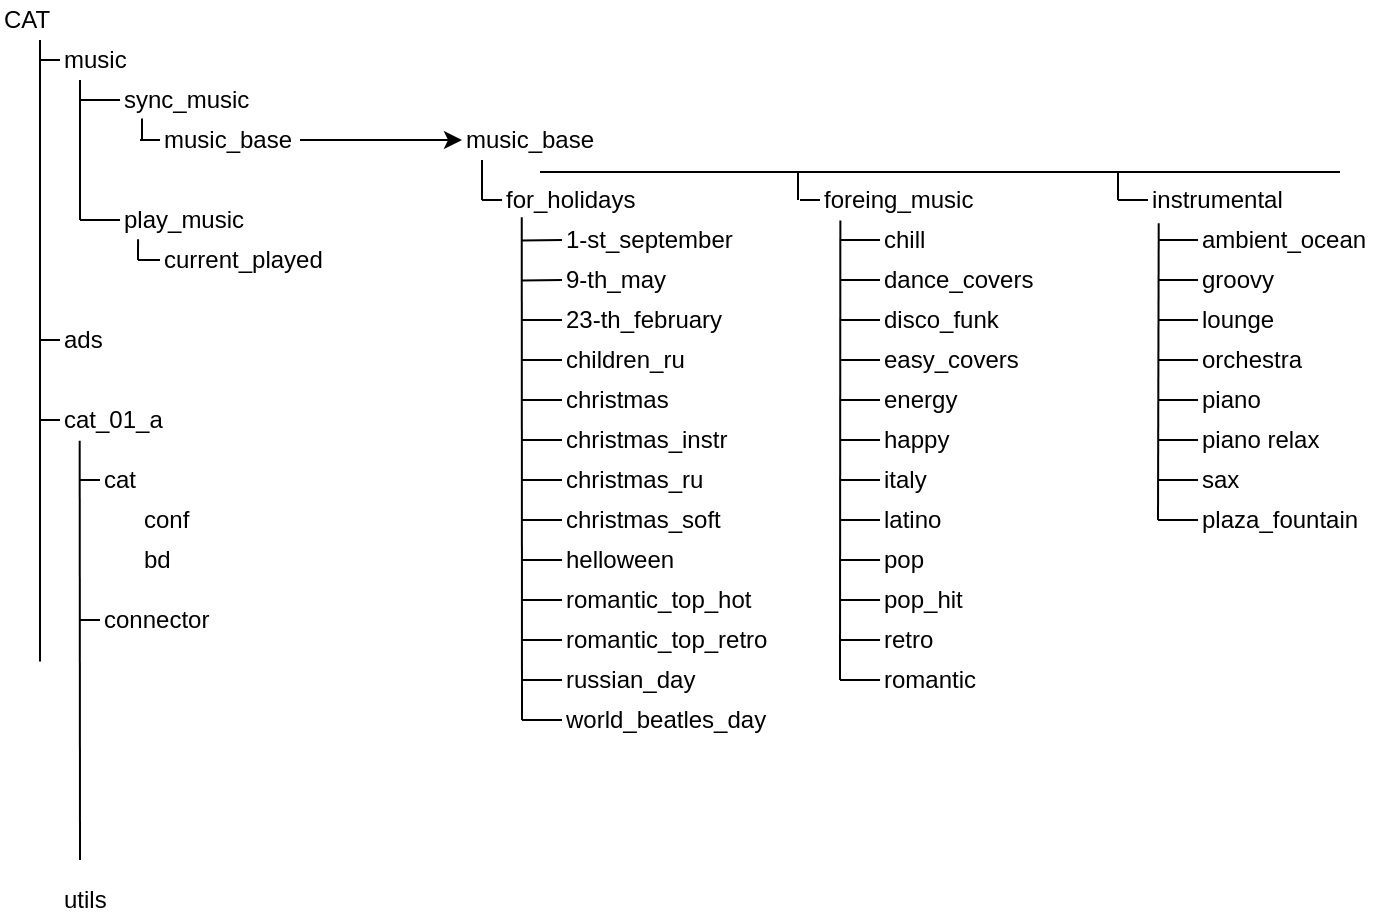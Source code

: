 <mxfile version="14.8.6" type="github">
  <diagram id="9BgmfVq6AIESk__lORL1" name="Page-1">
    <mxGraphModel dx="1447" dy="750" grid="1" gridSize="10" guides="1" tooltips="1" connect="1" arrows="1" fold="1" page="1" pageScale="1" pageWidth="827" pageHeight="1169" math="0" shadow="0">
      <root>
        <mxCell id="0" />
        <mxCell id="1" parent="0" />
        <mxCell id="d_O0yF2bRHU_pppDEcbj-1" value="CAT" style="text;html=1;strokeColor=none;fillColor=none;align=left;verticalAlign=middle;whiteSpace=wrap;rounded=0;" parent="1" vertex="1">
          <mxGeometry x="100" y="40" width="40" height="20" as="geometry" />
        </mxCell>
        <mxCell id="d_O0yF2bRHU_pppDEcbj-2" value="" style="endArrow=none;html=1;entryX=0.5;entryY=1;entryDx=0;entryDy=0;align=left;" parent="1" target="d_O0yF2bRHU_pppDEcbj-1" edge="1">
          <mxGeometry width="50" height="50" relative="1" as="geometry">
            <mxPoint x="120" y="370.8" as="sourcePoint" />
            <mxPoint x="250" y="130" as="targetPoint" />
          </mxGeometry>
        </mxCell>
        <mxCell id="d_O0yF2bRHU_pppDEcbj-6" value="music_base" style="text;html=1;strokeColor=none;fillColor=none;align=left;verticalAlign=middle;whiteSpace=wrap;rounded=0;" parent="1" vertex="1">
          <mxGeometry x="331" y="100" width="70" height="20" as="geometry" />
        </mxCell>
        <mxCell id="d_O0yF2bRHU_pppDEcbj-8" value="for_holidays" style="text;html=1;strokeColor=none;fillColor=none;align=left;verticalAlign=middle;whiteSpace=wrap;rounded=0;" parent="1" vertex="1">
          <mxGeometry x="351" y="130" width="70" height="20" as="geometry" />
        </mxCell>
        <mxCell id="d_O0yF2bRHU_pppDEcbj-9" value="" style="endArrow=none;html=1;align=left;" parent="1" edge="1">
          <mxGeometry width="50" height="50" relative="1" as="geometry">
            <mxPoint x="770" y="126" as="sourcePoint" />
            <mxPoint x="370" y="126" as="targetPoint" />
            <Array as="points">
              <mxPoint x="460" y="126" />
            </Array>
          </mxGeometry>
        </mxCell>
        <mxCell id="d_O0yF2bRHU_pppDEcbj-10" value="" style="endArrow=none;html=1;entryX=0;entryY=0.5;entryDx=0;entryDy=0;align=left;" parent="1" target="d_O0yF2bRHU_pppDEcbj-8" edge="1">
          <mxGeometry width="50" height="50" relative="1" as="geometry">
            <mxPoint x="341" y="140" as="sourcePoint" />
            <mxPoint x="401" y="139.8" as="targetPoint" />
          </mxGeometry>
        </mxCell>
        <mxCell id="d_O0yF2bRHU_pppDEcbj-11" value="" style="endArrow=none;html=1;exitX=0.141;exitY=0.934;exitDx=0;exitDy=0;exitPerimeter=0;align=left;" parent="1" source="d_O0yF2bRHU_pppDEcbj-8" edge="1">
          <mxGeometry width="50" height="50" relative="1" as="geometry">
            <mxPoint x="361" y="160" as="sourcePoint" />
            <mxPoint x="361" y="400" as="targetPoint" />
          </mxGeometry>
        </mxCell>
        <mxCell id="d_O0yF2bRHU_pppDEcbj-12" value="1-st_september" style="text;html=1;strokeColor=none;fillColor=none;align=left;verticalAlign=middle;whiteSpace=wrap;rounded=0;" parent="1" vertex="1">
          <mxGeometry x="381" y="150" width="90" height="20" as="geometry" />
        </mxCell>
        <mxCell id="d_O0yF2bRHU_pppDEcbj-13" value="" style="endArrow=none;html=1;entryX=0;entryY=0.5;entryDx=0;entryDy=0;align=left;" parent="1" target="d_O0yF2bRHU_pppDEcbj-12" edge="1">
          <mxGeometry width="50" height="50" relative="1" as="geometry">
            <mxPoint x="361" y="160.2" as="sourcePoint" />
            <mxPoint x="451" y="150.2" as="targetPoint" />
          </mxGeometry>
        </mxCell>
        <mxCell id="d_O0yF2bRHU_pppDEcbj-14" value="9-th_may" style="text;html=1;strokeColor=none;fillColor=none;align=left;verticalAlign=middle;whiteSpace=wrap;rounded=0;" parent="1" vertex="1">
          <mxGeometry x="381" y="170" width="60" height="20" as="geometry" />
        </mxCell>
        <mxCell id="d_O0yF2bRHU_pppDEcbj-15" value="" style="endArrow=none;html=1;entryX=0;entryY=0.5;entryDx=0;entryDy=0;align=left;" parent="1" target="d_O0yF2bRHU_pppDEcbj-14" edge="1">
          <mxGeometry width="50" height="50" relative="1" as="geometry">
            <mxPoint x="361" y="180.2" as="sourcePoint" />
            <mxPoint x="451" y="160.2" as="targetPoint" />
          </mxGeometry>
        </mxCell>
        <mxCell id="d_O0yF2bRHU_pppDEcbj-16" value="children_ru" style="text;html=1;fillColor=none;align=left;verticalAlign=middle;whiteSpace=wrap;rounded=0;" parent="1" vertex="1">
          <mxGeometry x="381" y="210" width="70" height="20" as="geometry" />
        </mxCell>
        <mxCell id="d_O0yF2bRHU_pppDEcbj-17" value="23-th_february" style="text;html=1;strokeColor=none;fillColor=none;align=left;verticalAlign=middle;whiteSpace=wrap;rounded=0;" parent="1" vertex="1">
          <mxGeometry x="381" y="190" width="90" height="20" as="geometry" />
        </mxCell>
        <mxCell id="d_O0yF2bRHU_pppDEcbj-18" value="" style="endArrow=none;html=1;entryX=0;entryY=0.5;entryDx=0;entryDy=0;align=left;" parent="1" target="d_O0yF2bRHU_pppDEcbj-17" edge="1">
          <mxGeometry width="50" height="50" relative="1" as="geometry">
            <mxPoint x="361" y="200" as="sourcePoint" />
            <mxPoint x="491" y="180" as="targetPoint" />
          </mxGeometry>
        </mxCell>
        <mxCell id="d_O0yF2bRHU_pppDEcbj-19" value="" style="endArrow=none;html=1;entryX=0;entryY=0.5;entryDx=0;entryDy=0;align=left;" parent="1" target="d_O0yF2bRHU_pppDEcbj-16" edge="1">
          <mxGeometry width="50" height="50" relative="1" as="geometry">
            <mxPoint x="361" y="220" as="sourcePoint" />
            <mxPoint x="491" y="180" as="targetPoint" />
          </mxGeometry>
        </mxCell>
        <mxCell id="d_O0yF2bRHU_pppDEcbj-21" value="christmas" style="text;html=1;strokeColor=none;fillColor=none;align=left;verticalAlign=middle;whiteSpace=wrap;rounded=0;" parent="1" vertex="1">
          <mxGeometry x="381" y="230" width="60" height="20" as="geometry" />
        </mxCell>
        <mxCell id="d_O0yF2bRHU_pppDEcbj-23" value="christmas_instr" style="text;html=1;strokeColor=none;fillColor=none;align=left;verticalAlign=middle;whiteSpace=wrap;rounded=0;" parent="1" vertex="1">
          <mxGeometry x="381" y="250" width="90" height="20" as="geometry" />
        </mxCell>
        <mxCell id="d_O0yF2bRHU_pppDEcbj-24" value="christmas_ru" style="text;html=1;strokeColor=none;fillColor=none;align=left;verticalAlign=middle;whiteSpace=wrap;rounded=0;" parent="1" vertex="1">
          <mxGeometry x="381" y="270" width="80" height="20" as="geometry" />
        </mxCell>
        <mxCell id="d_O0yF2bRHU_pppDEcbj-25" value="christmas_soft" style="text;html=1;strokeColor=none;fillColor=none;align=left;verticalAlign=middle;whiteSpace=wrap;rounded=0;" parent="1" vertex="1">
          <mxGeometry x="381" y="290" width="90" height="20" as="geometry" />
        </mxCell>
        <mxCell id="d_O0yF2bRHU_pppDEcbj-26" value="helloween" style="text;html=1;strokeColor=none;fillColor=none;align=left;verticalAlign=middle;whiteSpace=wrap;rounded=0;" parent="1" vertex="1">
          <mxGeometry x="381" y="310" width="70" height="20" as="geometry" />
        </mxCell>
        <mxCell id="d_O0yF2bRHU_pppDEcbj-27" value="romantic_top_hot" style="text;html=1;strokeColor=none;fillColor=none;align=left;verticalAlign=middle;whiteSpace=wrap;rounded=0;" parent="1" vertex="1">
          <mxGeometry x="381" y="330" width="110" height="20" as="geometry" />
        </mxCell>
        <mxCell id="d_O0yF2bRHU_pppDEcbj-28" value="romantic_top_retro" style="text;html=1;strokeColor=none;fillColor=none;align=left;verticalAlign=middle;whiteSpace=wrap;rounded=0;" parent="1" vertex="1">
          <mxGeometry x="381" y="350" width="120" height="20" as="geometry" />
        </mxCell>
        <mxCell id="d_O0yF2bRHU_pppDEcbj-29" value="russian_day" style="text;html=1;strokeColor=none;fillColor=none;align=left;verticalAlign=middle;whiteSpace=wrap;rounded=0;" parent="1" vertex="1">
          <mxGeometry x="381" y="370" width="80" height="20" as="geometry" />
        </mxCell>
        <mxCell id="d_O0yF2bRHU_pppDEcbj-30" value="world_beatles_day" style="text;html=1;strokeColor=none;fillColor=none;align=left;verticalAlign=middle;whiteSpace=wrap;rounded=0;" parent="1" vertex="1">
          <mxGeometry x="381" y="390" width="120" height="20" as="geometry" />
        </mxCell>
        <mxCell id="d_O0yF2bRHU_pppDEcbj-31" value="" style="endArrow=none;html=1;entryX=0;entryY=0.5;entryDx=0;entryDy=0;align=left;" parent="1" target="d_O0yF2bRHU_pppDEcbj-21" edge="1">
          <mxGeometry width="50" height="50" relative="1" as="geometry">
            <mxPoint x="361" y="240" as="sourcePoint" />
            <mxPoint x="501" y="250" as="targetPoint" />
          </mxGeometry>
        </mxCell>
        <mxCell id="d_O0yF2bRHU_pppDEcbj-32" value="" style="endArrow=none;html=1;entryX=0;entryY=0.5;entryDx=0;entryDy=0;align=left;" parent="1" target="d_O0yF2bRHU_pppDEcbj-23" edge="1">
          <mxGeometry width="50" height="50" relative="1" as="geometry">
            <mxPoint x="361" y="260" as="sourcePoint" />
            <mxPoint x="391" y="250" as="targetPoint" />
          </mxGeometry>
        </mxCell>
        <mxCell id="d_O0yF2bRHU_pppDEcbj-33" value="" style="endArrow=none;html=1;entryX=0;entryY=0.5;entryDx=0;entryDy=0;align=left;" parent="1" target="d_O0yF2bRHU_pppDEcbj-24" edge="1">
          <mxGeometry width="50" height="50" relative="1" as="geometry">
            <mxPoint x="361" y="280" as="sourcePoint" />
            <mxPoint x="391" y="270" as="targetPoint" />
          </mxGeometry>
        </mxCell>
        <mxCell id="d_O0yF2bRHU_pppDEcbj-34" value="" style="endArrow=none;html=1;entryX=0;entryY=0.5;entryDx=0;entryDy=0;align=left;" parent="1" target="d_O0yF2bRHU_pppDEcbj-25" edge="1">
          <mxGeometry width="50" height="50" relative="1" as="geometry">
            <mxPoint x="361" y="300" as="sourcePoint" />
            <mxPoint x="391" y="290" as="targetPoint" />
          </mxGeometry>
        </mxCell>
        <mxCell id="d_O0yF2bRHU_pppDEcbj-35" value="" style="endArrow=none;html=1;entryX=0;entryY=0.5;entryDx=0;entryDy=0;align=left;" parent="1" target="d_O0yF2bRHU_pppDEcbj-26" edge="1">
          <mxGeometry width="50" height="50" relative="1" as="geometry">
            <mxPoint x="361" y="320" as="sourcePoint" />
            <mxPoint x="391" y="310" as="targetPoint" />
          </mxGeometry>
        </mxCell>
        <mxCell id="d_O0yF2bRHU_pppDEcbj-36" value="" style="endArrow=none;html=1;entryX=0;entryY=0.5;entryDx=0;entryDy=0;align=left;" parent="1" target="d_O0yF2bRHU_pppDEcbj-27" edge="1">
          <mxGeometry width="50" height="50" relative="1" as="geometry">
            <mxPoint x="361" y="340" as="sourcePoint" />
            <mxPoint x="391" y="330" as="targetPoint" />
          </mxGeometry>
        </mxCell>
        <mxCell id="d_O0yF2bRHU_pppDEcbj-37" value="" style="endArrow=none;html=1;entryX=0;entryY=0.5;entryDx=0;entryDy=0;align=left;" parent="1" target="d_O0yF2bRHU_pppDEcbj-28" edge="1">
          <mxGeometry width="50" height="50" relative="1" as="geometry">
            <mxPoint x="361" y="360" as="sourcePoint" />
            <mxPoint x="391" y="350" as="targetPoint" />
          </mxGeometry>
        </mxCell>
        <mxCell id="d_O0yF2bRHU_pppDEcbj-38" value="" style="endArrow=none;html=1;entryX=0;entryY=0.5;entryDx=0;entryDy=0;align=left;" parent="1" target="d_O0yF2bRHU_pppDEcbj-29" edge="1">
          <mxGeometry width="50" height="50" relative="1" as="geometry">
            <mxPoint x="361" y="380" as="sourcePoint" />
            <mxPoint x="391" y="370" as="targetPoint" />
          </mxGeometry>
        </mxCell>
        <mxCell id="d_O0yF2bRHU_pppDEcbj-39" value="" style="endArrow=none;html=1;entryX=0;entryY=0.5;entryDx=0;entryDy=0;align=left;" parent="1" target="d_O0yF2bRHU_pppDEcbj-30" edge="1">
          <mxGeometry width="50" height="50" relative="1" as="geometry">
            <mxPoint x="361" y="400" as="sourcePoint" />
            <mxPoint x="391" y="390" as="targetPoint" />
          </mxGeometry>
        </mxCell>
        <mxCell id="d_O0yF2bRHU_pppDEcbj-42" value="foreing_music" style="text;html=1;strokeColor=none;fillColor=none;align=left;verticalAlign=middle;whiteSpace=wrap;rounded=0;" parent="1" vertex="1">
          <mxGeometry x="510" y="130" width="90" height="20" as="geometry" />
        </mxCell>
        <mxCell id="d_O0yF2bRHU_pppDEcbj-44" value="" style="endArrow=none;html=1;entryX=0.102;entryY=1.01;entryDx=0;entryDy=0;entryPerimeter=0;align=left;" parent="1" edge="1">
          <mxGeometry width="50" height="50" relative="1" as="geometry">
            <mxPoint x="520" y="380" as="sourcePoint" />
            <mxPoint x="520.18" y="150.2" as="targetPoint" />
          </mxGeometry>
        </mxCell>
        <mxCell id="d_O0yF2bRHU_pppDEcbj-45" value="chill" style="text;html=1;strokeColor=none;fillColor=none;align=left;verticalAlign=middle;whiteSpace=wrap;rounded=0;" parent="1" vertex="1">
          <mxGeometry x="540" y="150" width="30" height="20" as="geometry" />
        </mxCell>
        <mxCell id="d_O0yF2bRHU_pppDEcbj-46" value="dance_covers" style="text;html=1;strokeColor=none;fillColor=none;align=left;verticalAlign=middle;whiteSpace=wrap;rounded=0;" parent="1" vertex="1">
          <mxGeometry x="540" y="170" width="90" height="20" as="geometry" />
        </mxCell>
        <mxCell id="d_O0yF2bRHU_pppDEcbj-47" value="disco_funk" style="text;html=1;strokeColor=none;fillColor=none;align=left;verticalAlign=middle;whiteSpace=wrap;rounded=0;" parent="1" vertex="1">
          <mxGeometry x="540" y="190" width="70" height="20" as="geometry" />
        </mxCell>
        <mxCell id="d_O0yF2bRHU_pppDEcbj-48" value="easy_covers" style="text;html=1;strokeColor=none;fillColor=none;align=left;verticalAlign=middle;whiteSpace=wrap;rounded=0;" parent="1" vertex="1">
          <mxGeometry x="540" y="210" width="80" height="20" as="geometry" />
        </mxCell>
        <mxCell id="d_O0yF2bRHU_pppDEcbj-49" value="energy" style="text;html=1;strokeColor=none;fillColor=none;align=left;verticalAlign=middle;whiteSpace=wrap;rounded=0;" parent="1" vertex="1">
          <mxGeometry x="540" y="230" width="50" height="20" as="geometry" />
        </mxCell>
        <mxCell id="d_O0yF2bRHU_pppDEcbj-50" value="happy" style="text;html=1;strokeColor=none;fillColor=none;align=left;verticalAlign=middle;whiteSpace=wrap;rounded=0;" parent="1" vertex="1">
          <mxGeometry x="540" y="250" width="50" height="20" as="geometry" />
        </mxCell>
        <mxCell id="d_O0yF2bRHU_pppDEcbj-51" value="italy" style="text;html=1;strokeColor=none;fillColor=none;align=left;verticalAlign=middle;whiteSpace=wrap;rounded=0;" parent="1" vertex="1">
          <mxGeometry x="540" y="270" width="40" height="20" as="geometry" />
        </mxCell>
        <mxCell id="d_O0yF2bRHU_pppDEcbj-52" value="latino" style="text;html=1;strokeColor=none;fillColor=none;align=left;verticalAlign=middle;whiteSpace=wrap;rounded=0;" parent="1" vertex="1">
          <mxGeometry x="540" y="290" width="50" height="20" as="geometry" />
        </mxCell>
        <mxCell id="d_O0yF2bRHU_pppDEcbj-53" value="pop" style="text;html=1;strokeColor=none;fillColor=none;align=left;verticalAlign=middle;whiteSpace=wrap;rounded=0;" parent="1" vertex="1">
          <mxGeometry x="540" y="310" width="40" height="20" as="geometry" />
        </mxCell>
        <mxCell id="d_O0yF2bRHU_pppDEcbj-54" value="pop_hit" style="text;html=1;strokeColor=none;fillColor=none;align=left;verticalAlign=middle;whiteSpace=wrap;rounded=0;" parent="1" vertex="1">
          <mxGeometry x="540" y="330" width="60" height="20" as="geometry" />
        </mxCell>
        <mxCell id="d_O0yF2bRHU_pppDEcbj-55" value="retro" style="text;html=1;strokeColor=none;fillColor=none;align=left;verticalAlign=middle;whiteSpace=wrap;rounded=0;" parent="1" vertex="1">
          <mxGeometry x="540" y="350" width="50" height="20" as="geometry" />
        </mxCell>
        <mxCell id="d_O0yF2bRHU_pppDEcbj-56" value="romantic" style="text;html=1;strokeColor=none;fillColor=none;align=left;verticalAlign=middle;whiteSpace=wrap;rounded=0;" parent="1" vertex="1">
          <mxGeometry x="540" y="370" width="70" height="20" as="geometry" />
        </mxCell>
        <mxCell id="d_O0yF2bRHU_pppDEcbj-57" value="" style="endArrow=none;html=1;entryX=0;entryY=0.5;entryDx=0;entryDy=0;align=left;" parent="1" target="d_O0yF2bRHU_pppDEcbj-45" edge="1">
          <mxGeometry width="50" height="50" relative="1" as="geometry">
            <mxPoint x="520" y="160" as="sourcePoint" />
            <mxPoint x="620" y="170" as="targetPoint" />
          </mxGeometry>
        </mxCell>
        <mxCell id="d_O0yF2bRHU_pppDEcbj-58" value="" style="endArrow=none;html=1;entryX=0;entryY=0.5;entryDx=0;entryDy=0;align=left;" parent="1" edge="1">
          <mxGeometry width="50" height="50" relative="1" as="geometry">
            <mxPoint x="520" y="180" as="sourcePoint" />
            <mxPoint x="540" y="180" as="targetPoint" />
          </mxGeometry>
        </mxCell>
        <mxCell id="d_O0yF2bRHU_pppDEcbj-59" value="" style="endArrow=none;html=1;entryX=0;entryY=0.5;entryDx=0;entryDy=0;align=left;" parent="1" target="d_O0yF2bRHU_pppDEcbj-47" edge="1">
          <mxGeometry width="50" height="50" relative="1" as="geometry">
            <mxPoint x="520" y="200" as="sourcePoint" />
            <mxPoint x="550" y="190" as="targetPoint" />
          </mxGeometry>
        </mxCell>
        <mxCell id="d_O0yF2bRHU_pppDEcbj-60" value="" style="endArrow=none;html=1;entryX=0;entryY=0.5;entryDx=0;entryDy=0;align=left;" parent="1" edge="1">
          <mxGeometry width="50" height="50" relative="1" as="geometry">
            <mxPoint x="520" y="220" as="sourcePoint" />
            <mxPoint x="540" y="220" as="targetPoint" />
          </mxGeometry>
        </mxCell>
        <mxCell id="d_O0yF2bRHU_pppDEcbj-61" value="" style="endArrow=none;html=1;entryX=0;entryY=0.5;entryDx=0;entryDy=0;align=left;" parent="1" target="d_O0yF2bRHU_pppDEcbj-49" edge="1">
          <mxGeometry width="50" height="50" relative="1" as="geometry">
            <mxPoint x="520" y="240" as="sourcePoint" />
            <mxPoint x="550" y="230" as="targetPoint" />
          </mxGeometry>
        </mxCell>
        <mxCell id="d_O0yF2bRHU_pppDEcbj-62" value="" style="endArrow=none;html=1;entryX=0;entryY=0.5;entryDx=0;entryDy=0;align=left;" parent="1" target="d_O0yF2bRHU_pppDEcbj-50" edge="1">
          <mxGeometry width="50" height="50" relative="1" as="geometry">
            <mxPoint x="520" y="260" as="sourcePoint" />
            <mxPoint x="580" y="270" as="targetPoint" />
          </mxGeometry>
        </mxCell>
        <mxCell id="d_O0yF2bRHU_pppDEcbj-63" value="" style="endArrow=none;html=1;entryX=0;entryY=0.5;entryDx=0;entryDy=0;align=left;" parent="1" target="d_O0yF2bRHU_pppDEcbj-51" edge="1">
          <mxGeometry width="50" height="50" relative="1" as="geometry">
            <mxPoint x="520" y="280" as="sourcePoint" />
            <mxPoint x="580" y="270" as="targetPoint" />
          </mxGeometry>
        </mxCell>
        <mxCell id="d_O0yF2bRHU_pppDEcbj-64" value="" style="endArrow=none;html=1;entryX=0;entryY=0.5;entryDx=0;entryDy=0;align=left;" parent="1" target="d_O0yF2bRHU_pppDEcbj-52" edge="1">
          <mxGeometry width="50" height="50" relative="1" as="geometry">
            <mxPoint x="520" y="300" as="sourcePoint" />
            <mxPoint x="580" y="270" as="targetPoint" />
          </mxGeometry>
        </mxCell>
        <mxCell id="d_O0yF2bRHU_pppDEcbj-65" value="" style="endArrow=none;html=1;entryX=0;entryY=0.5;entryDx=0;entryDy=0;align=left;" parent="1" target="d_O0yF2bRHU_pppDEcbj-53" edge="1">
          <mxGeometry width="50" height="50" relative="1" as="geometry">
            <mxPoint x="520" y="320" as="sourcePoint" />
            <mxPoint x="580" y="300" as="targetPoint" />
          </mxGeometry>
        </mxCell>
        <mxCell id="d_O0yF2bRHU_pppDEcbj-66" value="" style="endArrow=none;html=1;entryX=0;entryY=0.5;entryDx=0;entryDy=0;align=left;" parent="1" target="d_O0yF2bRHU_pppDEcbj-54" edge="1">
          <mxGeometry width="50" height="50" relative="1" as="geometry">
            <mxPoint x="520" y="340" as="sourcePoint" />
            <mxPoint x="580" y="340" as="targetPoint" />
          </mxGeometry>
        </mxCell>
        <mxCell id="d_O0yF2bRHU_pppDEcbj-67" value="" style="endArrow=none;html=1;entryX=0;entryY=0.5;entryDx=0;entryDy=0;align=left;" parent="1" target="d_O0yF2bRHU_pppDEcbj-55" edge="1">
          <mxGeometry width="50" height="50" relative="1" as="geometry">
            <mxPoint x="520" y="360" as="sourcePoint" />
            <mxPoint x="580" y="360" as="targetPoint" />
          </mxGeometry>
        </mxCell>
        <mxCell id="d_O0yF2bRHU_pppDEcbj-68" value="" style="endArrow=none;html=1;entryX=0;entryY=0.5;entryDx=0;entryDy=0;align=left;" parent="1" target="d_O0yF2bRHU_pppDEcbj-56" edge="1">
          <mxGeometry width="50" height="50" relative="1" as="geometry">
            <mxPoint x="520" y="380" as="sourcePoint" />
            <mxPoint x="580" y="360" as="targetPoint" />
          </mxGeometry>
        </mxCell>
        <mxCell id="d_O0yF2bRHU_pppDEcbj-69" value="instrumental" style="text;html=1;strokeColor=none;fillColor=none;align=left;verticalAlign=middle;whiteSpace=wrap;rounded=0;" parent="1" vertex="1">
          <mxGeometry x="674" y="130" width="80" height="20" as="geometry" />
        </mxCell>
        <mxCell id="d_O0yF2bRHU_pppDEcbj-70" value="" style="endArrow=none;html=1;entryX=0;entryY=0.5;entryDx=0;entryDy=0;align=left;" parent="1" target="d_O0yF2bRHU_pppDEcbj-69" edge="1">
          <mxGeometry width="50" height="50" relative="1" as="geometry">
            <mxPoint x="659" y="140" as="sourcePoint" />
            <mxPoint x="629" y="40" as="targetPoint" />
          </mxGeometry>
        </mxCell>
        <mxCell id="d_O0yF2bRHU_pppDEcbj-72" value="ambient_ocean" style="text;html=1;strokeColor=none;fillColor=none;align=left;verticalAlign=middle;whiteSpace=wrap;rounded=0;" parent="1" vertex="1">
          <mxGeometry x="699" y="150" width="95" height="20" as="geometry" />
        </mxCell>
        <mxCell id="d_O0yF2bRHU_pppDEcbj-73" value="groovy" style="text;html=1;strokeColor=none;fillColor=none;align=left;verticalAlign=middle;whiteSpace=wrap;rounded=0;" parent="1" vertex="1">
          <mxGeometry x="699" y="170" width="50" height="20" as="geometry" />
        </mxCell>
        <mxCell id="d_O0yF2bRHU_pppDEcbj-74" value="lounge" style="text;html=1;strokeColor=none;fillColor=none;align=left;verticalAlign=middle;whiteSpace=wrap;rounded=0;" parent="1" vertex="1">
          <mxGeometry x="699" y="190" width="50" height="20" as="geometry" />
        </mxCell>
        <mxCell id="d_O0yF2bRHU_pppDEcbj-75" value="orchestra" style="text;html=1;strokeColor=none;fillColor=none;align=left;verticalAlign=middle;whiteSpace=wrap;rounded=0;" parent="1" vertex="1">
          <mxGeometry x="699" y="210" width="70" height="20" as="geometry" />
        </mxCell>
        <mxCell id="d_O0yF2bRHU_pppDEcbj-76" value="piano" style="text;html=1;strokeColor=none;fillColor=none;align=left;verticalAlign=middle;whiteSpace=wrap;rounded=0;" parent="1" vertex="1">
          <mxGeometry x="699" y="230" width="50" height="20" as="geometry" />
        </mxCell>
        <mxCell id="d_O0yF2bRHU_pppDEcbj-77" value="piano relax" style="text;html=1;strokeColor=none;fillColor=none;align=left;verticalAlign=middle;whiteSpace=wrap;rounded=0;" parent="1" vertex="1">
          <mxGeometry x="699" y="250" width="80" height="20" as="geometry" />
        </mxCell>
        <mxCell id="d_O0yF2bRHU_pppDEcbj-78" value="sax" style="text;html=1;strokeColor=none;fillColor=none;align=left;verticalAlign=middle;whiteSpace=wrap;rounded=0;" parent="1" vertex="1">
          <mxGeometry x="699" y="270" width="40" height="20" as="geometry" />
        </mxCell>
        <mxCell id="d_O0yF2bRHU_pppDEcbj-79" value="plaza_fountain" style="text;html=1;strokeColor=none;fillColor=none;align=left;verticalAlign=middle;whiteSpace=wrap;rounded=0;" parent="1" vertex="1">
          <mxGeometry x="699" y="290" width="100" height="20" as="geometry" />
        </mxCell>
        <mxCell id="d_O0yF2bRHU_pppDEcbj-80" value="" style="endArrow=none;html=1;entryX=0;entryY=0.5;entryDx=0;entryDy=0;align=left;" parent="1" target="d_O0yF2bRHU_pppDEcbj-72" edge="1">
          <mxGeometry width="50" height="50" relative="1" as="geometry">
            <mxPoint x="679" y="160" as="sourcePoint" />
            <mxPoint x="709" y="120" as="targetPoint" />
          </mxGeometry>
        </mxCell>
        <mxCell id="d_O0yF2bRHU_pppDEcbj-82" value="" style="endArrow=none;html=1;entryX=0;entryY=0.5;entryDx=0;entryDy=0;align=left;" parent="1" target="d_O0yF2bRHU_pppDEcbj-73" edge="1">
          <mxGeometry width="50" height="50" relative="1" as="geometry">
            <mxPoint x="679" y="180" as="sourcePoint" />
            <mxPoint x="709" y="170" as="targetPoint" />
          </mxGeometry>
        </mxCell>
        <mxCell id="d_O0yF2bRHU_pppDEcbj-83" value="" style="endArrow=none;html=1;entryX=0;entryY=0.5;entryDx=0;entryDy=0;align=left;" parent="1" target="d_O0yF2bRHU_pppDEcbj-74" edge="1">
          <mxGeometry width="50" height="50" relative="1" as="geometry">
            <mxPoint x="679" y="200" as="sourcePoint" />
            <mxPoint x="709" y="190" as="targetPoint" />
          </mxGeometry>
        </mxCell>
        <mxCell id="d_O0yF2bRHU_pppDEcbj-84" value="" style="endArrow=none;html=1;entryX=0;entryY=0.5;entryDx=0;entryDy=0;align=left;" parent="1" target="d_O0yF2bRHU_pppDEcbj-75" edge="1">
          <mxGeometry width="50" height="50" relative="1" as="geometry">
            <mxPoint x="679" y="220" as="sourcePoint" />
            <mxPoint x="709" y="210" as="targetPoint" />
          </mxGeometry>
        </mxCell>
        <mxCell id="d_O0yF2bRHU_pppDEcbj-85" value="" style="endArrow=none;html=1;entryX=0;entryY=0.5;entryDx=0;entryDy=0;align=left;" parent="1" target="d_O0yF2bRHU_pppDEcbj-76" edge="1">
          <mxGeometry width="50" height="50" relative="1" as="geometry">
            <mxPoint x="679" y="240" as="sourcePoint" />
            <mxPoint x="709" y="230" as="targetPoint" />
          </mxGeometry>
        </mxCell>
        <mxCell id="d_O0yF2bRHU_pppDEcbj-86" value="" style="endArrow=none;html=1;entryX=0;entryY=0.5;entryDx=0;entryDy=0;align=left;" parent="1" target="d_O0yF2bRHU_pppDEcbj-77" edge="1">
          <mxGeometry width="50" height="50" relative="1" as="geometry">
            <mxPoint x="679" y="260" as="sourcePoint" />
            <mxPoint x="709" y="250" as="targetPoint" />
          </mxGeometry>
        </mxCell>
        <mxCell id="d_O0yF2bRHU_pppDEcbj-87" value="" style="endArrow=none;html=1;entryX=0;entryY=0.5;entryDx=0;entryDy=0;align=left;" parent="1" target="d_O0yF2bRHU_pppDEcbj-78" edge="1">
          <mxGeometry width="50" height="50" relative="1" as="geometry">
            <mxPoint x="679" y="280" as="sourcePoint" />
            <mxPoint x="709" y="270" as="targetPoint" />
          </mxGeometry>
        </mxCell>
        <mxCell id="d_O0yF2bRHU_pppDEcbj-88" value="" style="endArrow=none;html=1;entryX=0;entryY=0.5;entryDx=0;entryDy=0;align=left;" parent="1" target="d_O0yF2bRHU_pppDEcbj-79" edge="1">
          <mxGeometry width="50" height="50" relative="1" as="geometry">
            <mxPoint x="679" y="300" as="sourcePoint" />
            <mxPoint x="709" y="290" as="targetPoint" />
          </mxGeometry>
        </mxCell>
        <mxCell id="7tb3eAIySPWwLGPU3Ap1-1" value="music" style="text;html=1;strokeColor=none;fillColor=none;align=left;verticalAlign=middle;whiteSpace=wrap;rounded=0;" vertex="1" parent="1">
          <mxGeometry x="130" y="60" width="40" height="20" as="geometry" />
        </mxCell>
        <mxCell id="7tb3eAIySPWwLGPU3Ap1-2" value="" style="endArrow=none;html=1;entryX=0.067;entryY=1.083;entryDx=0;entryDy=0;entryPerimeter=0;align=left;" edge="1" parent="1" target="d_O0yF2bRHU_pppDEcbj-69">
          <mxGeometry width="50" height="50" relative="1" as="geometry">
            <mxPoint x="679" y="300" as="sourcePoint" />
            <mxPoint x="679.32" y="151.34" as="targetPoint" />
          </mxGeometry>
        </mxCell>
        <mxCell id="7tb3eAIySPWwLGPU3Ap1-3" value="" style="endArrow=none;html=1;entryX=0;entryY=0.5;entryDx=0;entryDy=0;align=left;" edge="1" parent="1" target="7tb3eAIySPWwLGPU3Ap1-1">
          <mxGeometry width="50" height="50" relative="1" as="geometry">
            <mxPoint x="120" y="70" as="sourcePoint" />
            <mxPoint x="230" y="90" as="targetPoint" />
          </mxGeometry>
        </mxCell>
        <mxCell id="7tb3eAIySPWwLGPU3Ap1-4" value="sync_music" style="text;html=1;strokeColor=none;fillColor=none;align=left;verticalAlign=middle;whiteSpace=wrap;rounded=0;" vertex="1" parent="1">
          <mxGeometry x="160" y="80" width="70" height="20" as="geometry" />
        </mxCell>
        <mxCell id="7tb3eAIySPWwLGPU3Ap1-5" value="play_music" style="text;html=1;strokeColor=none;fillColor=none;align=left;verticalAlign=middle;whiteSpace=wrap;rounded=0;" vertex="1" parent="1">
          <mxGeometry x="160" y="140" width="70" height="20" as="geometry" />
        </mxCell>
        <mxCell id="7tb3eAIySPWwLGPU3Ap1-13" style="edgeStyle=orthogonalEdgeStyle;rounded=0;orthogonalLoop=1;jettySize=auto;html=1;align=left;" edge="1" parent="1" source="7tb3eAIySPWwLGPU3Ap1-6" target="d_O0yF2bRHU_pppDEcbj-6">
          <mxGeometry relative="1" as="geometry" />
        </mxCell>
        <mxCell id="7tb3eAIySPWwLGPU3Ap1-6" value="music_base" style="text;html=1;strokeColor=none;fillColor=none;align=left;verticalAlign=middle;whiteSpace=wrap;rounded=0;" vertex="1" parent="1">
          <mxGeometry x="180" y="100" width="70" height="20" as="geometry" />
        </mxCell>
        <mxCell id="7tb3eAIySPWwLGPU3Ap1-7" value="ads" style="text;html=1;strokeColor=none;fillColor=none;align=left;verticalAlign=middle;whiteSpace=wrap;rounded=0;" vertex="1" parent="1">
          <mxGeometry x="130" y="200" width="30" height="20" as="geometry" />
        </mxCell>
        <mxCell id="7tb3eAIySPWwLGPU3Ap1-8" value="" style="endArrow=none;html=1;entryX=0.25;entryY=1;entryDx=0;entryDy=0;align=left;" edge="1" parent="1" target="7tb3eAIySPWwLGPU3Ap1-1">
          <mxGeometry width="50" height="50" relative="1" as="geometry">
            <mxPoint x="140" y="150" as="sourcePoint" />
            <mxPoint x="250" y="120" as="targetPoint" />
          </mxGeometry>
        </mxCell>
        <mxCell id="7tb3eAIySPWwLGPU3Ap1-9" value="" style="endArrow=none;html=1;entryX=0;entryY=0.5;entryDx=0;entryDy=0;align=left;" edge="1" parent="1" target="7tb3eAIySPWwLGPU3Ap1-4">
          <mxGeometry width="50" height="50" relative="1" as="geometry">
            <mxPoint x="140" y="90" as="sourcePoint" />
            <mxPoint x="250" y="120" as="targetPoint" />
          </mxGeometry>
        </mxCell>
        <mxCell id="7tb3eAIySPWwLGPU3Ap1-10" value="" style="endArrow=none;html=1;entryX=0;entryY=0.5;entryDx=0;entryDy=0;align=left;" edge="1" parent="1" target="7tb3eAIySPWwLGPU3Ap1-6">
          <mxGeometry width="50" height="50" relative="1" as="geometry">
            <mxPoint x="170" y="110" as="sourcePoint" />
            <mxPoint x="170" y="130" as="targetPoint" />
          </mxGeometry>
        </mxCell>
        <mxCell id="7tb3eAIySPWwLGPU3Ap1-14" value="" style="endArrow=none;html=1;align=left;" edge="1" parent="1">
          <mxGeometry width="50" height="50" relative="1" as="geometry">
            <mxPoint x="341" y="140" as="sourcePoint" />
            <mxPoint x="341" y="130" as="targetPoint" />
          </mxGeometry>
        </mxCell>
        <mxCell id="7tb3eAIySPWwLGPU3Ap1-15" value="" style="endArrow=none;html=1;entryX=0.143;entryY=1;entryDx=0;entryDy=0;entryPerimeter=0;align=left;" edge="1" parent="1" target="d_O0yF2bRHU_pppDEcbj-6">
          <mxGeometry width="50" height="50" relative="1" as="geometry">
            <mxPoint x="341" y="140" as="sourcePoint" />
            <mxPoint x="341" y="130" as="targetPoint" />
          </mxGeometry>
        </mxCell>
        <mxCell id="7tb3eAIySPWwLGPU3Ap1-16" value="" style="endArrow=none;html=1;exitX=0;exitY=0.5;exitDx=0;exitDy=0;align=left;" edge="1" parent="1">
          <mxGeometry width="50" height="50" relative="1" as="geometry">
            <mxPoint x="499" y="140.0" as="sourcePoint" />
            <mxPoint x="499" y="126" as="targetPoint" />
          </mxGeometry>
        </mxCell>
        <mxCell id="7tb3eAIySPWwLGPU3Ap1-17" value="" style="endArrow=none;html=1;entryX=0;entryY=0.5;entryDx=0;entryDy=0;align=left;" edge="1" parent="1" target="d_O0yF2bRHU_pppDEcbj-42">
          <mxGeometry width="50" height="50" relative="1" as="geometry">
            <mxPoint x="500" y="140" as="sourcePoint" />
            <mxPoint x="530" y="130" as="targetPoint" />
          </mxGeometry>
        </mxCell>
        <mxCell id="7tb3eAIySPWwLGPU3Ap1-19" value="" style="endArrow=none;html=1;align=left;" edge="1" parent="1">
          <mxGeometry width="50" height="50" relative="1" as="geometry">
            <mxPoint x="659" y="126" as="sourcePoint" />
            <mxPoint x="659" y="140" as="targetPoint" />
          </mxGeometry>
        </mxCell>
        <mxCell id="7tb3eAIySPWwLGPU3Ap1-21" value="current_played" style="text;html=1;strokeColor=none;fillColor=none;align=left;verticalAlign=middle;whiteSpace=wrap;rounded=0;" vertex="1" parent="1">
          <mxGeometry x="180" y="160" width="80" height="20" as="geometry" />
        </mxCell>
        <mxCell id="7tb3eAIySPWwLGPU3Ap1-22" value="" style="endArrow=none;html=1;entryX=0;entryY=0.5;entryDx=0;entryDy=0;align=left;" edge="1" parent="1" target="7tb3eAIySPWwLGPU3Ap1-5">
          <mxGeometry width="50" height="50" relative="1" as="geometry">
            <mxPoint x="140" y="150" as="sourcePoint" />
            <mxPoint x="280" y="140" as="targetPoint" />
          </mxGeometry>
        </mxCell>
        <mxCell id="7tb3eAIySPWwLGPU3Ap1-23" value="" style="endArrow=none;html=1;entryX=0.129;entryY=0.979;entryDx=0;entryDy=0;entryPerimeter=0;align=left;" edge="1" parent="1" target="7tb3eAIySPWwLGPU3Ap1-5">
          <mxGeometry width="50" height="50" relative="1" as="geometry">
            <mxPoint x="169" y="170" as="sourcePoint" />
            <mxPoint x="280" y="140" as="targetPoint" />
          </mxGeometry>
        </mxCell>
        <mxCell id="7tb3eAIySPWwLGPU3Ap1-24" value="" style="endArrow=none;html=1;exitX=0;exitY=0.5;exitDx=0;exitDy=0;align=left;" edge="1" parent="1" source="7tb3eAIySPWwLGPU3Ap1-21">
          <mxGeometry width="50" height="50" relative="1" as="geometry">
            <mxPoint x="180" y="200" as="sourcePoint" />
            <mxPoint x="169" y="170" as="targetPoint" />
          </mxGeometry>
        </mxCell>
        <mxCell id="7tb3eAIySPWwLGPU3Ap1-25" value="" style="endArrow=none;html=1;entryX=0;entryY=0.5;entryDx=0;entryDy=0;align=left;" edge="1" parent="1" target="7tb3eAIySPWwLGPU3Ap1-7">
          <mxGeometry width="50" height="50" relative="1" as="geometry">
            <mxPoint x="120" y="210" as="sourcePoint" />
            <mxPoint x="230" y="110" as="targetPoint" />
          </mxGeometry>
        </mxCell>
        <mxCell id="7tb3eAIySPWwLGPU3Ap1-27" value="cat_01_a" style="text;html=1;strokeColor=none;fillColor=none;align=left;verticalAlign=middle;whiteSpace=wrap;rounded=0;" vertex="1" parent="1">
          <mxGeometry x="130" y="240" width="60" height="20" as="geometry" />
        </mxCell>
        <mxCell id="7tb3eAIySPWwLGPU3Ap1-28" value="" style="endArrow=none;html=1;align=left;entryX=0;entryY=0.5;entryDx=0;entryDy=0;" edge="1" parent="1" target="7tb3eAIySPWwLGPU3Ap1-27">
          <mxGeometry width="50" height="50" relative="1" as="geometry">
            <mxPoint x="120" y="250" as="sourcePoint" />
            <mxPoint x="240" y="210" as="targetPoint" />
          </mxGeometry>
        </mxCell>
        <mxCell id="7tb3eAIySPWwLGPU3Ap1-29" value="" style="endArrow=none;html=1;align=left;entryX=0.157;entryY=0.96;entryDx=0;entryDy=0;entryPerimeter=0;" edge="1" parent="1" target="7tb3eAIySPWwLGPU3Ap1-4">
          <mxGeometry width="50" height="50" relative="1" as="geometry">
            <mxPoint x="171" y="110" as="sourcePoint" />
            <mxPoint x="240" y="130" as="targetPoint" />
          </mxGeometry>
        </mxCell>
        <mxCell id="7tb3eAIySPWwLGPU3Ap1-30" value="cat" style="text;html=1;strokeColor=none;fillColor=none;align=left;verticalAlign=middle;whiteSpace=wrap;rounded=0;" vertex="1" parent="1">
          <mxGeometry x="150" y="270" width="30" height="20" as="geometry" />
        </mxCell>
        <mxCell id="7tb3eAIySPWwLGPU3Ap1-35" value="" style="endArrow=none;html=1;align=left;entryX=0;entryY=0.5;entryDx=0;entryDy=0;" edge="1" parent="1" target="7tb3eAIySPWwLGPU3Ap1-30">
          <mxGeometry width="50" height="50" relative="1" as="geometry">
            <mxPoint x="140" y="280" as="sourcePoint" />
            <mxPoint x="250" y="220" as="targetPoint" />
          </mxGeometry>
        </mxCell>
        <mxCell id="7tb3eAIySPWwLGPU3Ap1-36" value="" style="endArrow=none;html=1;align=left;exitX=0.164;exitY=1.017;exitDx=0;exitDy=0;exitPerimeter=0;" edge="1" parent="1" source="7tb3eAIySPWwLGPU3Ap1-27">
          <mxGeometry width="50" height="50" relative="1" as="geometry">
            <mxPoint x="200" y="270" as="sourcePoint" />
            <mxPoint x="140" y="470" as="targetPoint" />
          </mxGeometry>
        </mxCell>
        <mxCell id="7tb3eAIySPWwLGPU3Ap1-39" value="connector" style="text;html=1;strokeColor=none;fillColor=none;align=left;verticalAlign=middle;whiteSpace=wrap;rounded=0;" vertex="1" parent="1">
          <mxGeometry x="150" y="340" width="60" height="20" as="geometry" />
        </mxCell>
        <mxCell id="7tb3eAIySPWwLGPU3Ap1-41" value="conf" style="text;html=1;strokeColor=none;fillColor=none;align=left;verticalAlign=middle;whiteSpace=wrap;rounded=0;" vertex="1" parent="1">
          <mxGeometry x="170" y="290" width="40" height="20" as="geometry" />
        </mxCell>
        <mxCell id="7tb3eAIySPWwLGPU3Ap1-42" value="bd" style="text;html=1;strokeColor=none;fillColor=none;align=left;verticalAlign=middle;whiteSpace=wrap;rounded=0;" vertex="1" parent="1">
          <mxGeometry x="170" y="310" width="40" height="20" as="geometry" />
        </mxCell>
        <mxCell id="7tb3eAIySPWwLGPU3Ap1-44" value="utils" style="text;html=1;strokeColor=none;fillColor=none;align=left;verticalAlign=middle;whiteSpace=wrap;rounded=0;" vertex="1" parent="1">
          <mxGeometry x="130" y="480" width="40" height="20" as="geometry" />
        </mxCell>
        <mxCell id="7tb3eAIySPWwLGPU3Ap1-45" value="" style="endArrow=none;html=1;align=left;entryX=0;entryY=0.5;entryDx=0;entryDy=0;" edge="1" parent="1" target="7tb3eAIySPWwLGPU3Ap1-39">
          <mxGeometry width="50" height="50" relative="1" as="geometry">
            <mxPoint x="140" y="350" as="sourcePoint" />
            <mxPoint x="210" y="350" as="targetPoint" />
          </mxGeometry>
        </mxCell>
      </root>
    </mxGraphModel>
  </diagram>
</mxfile>
